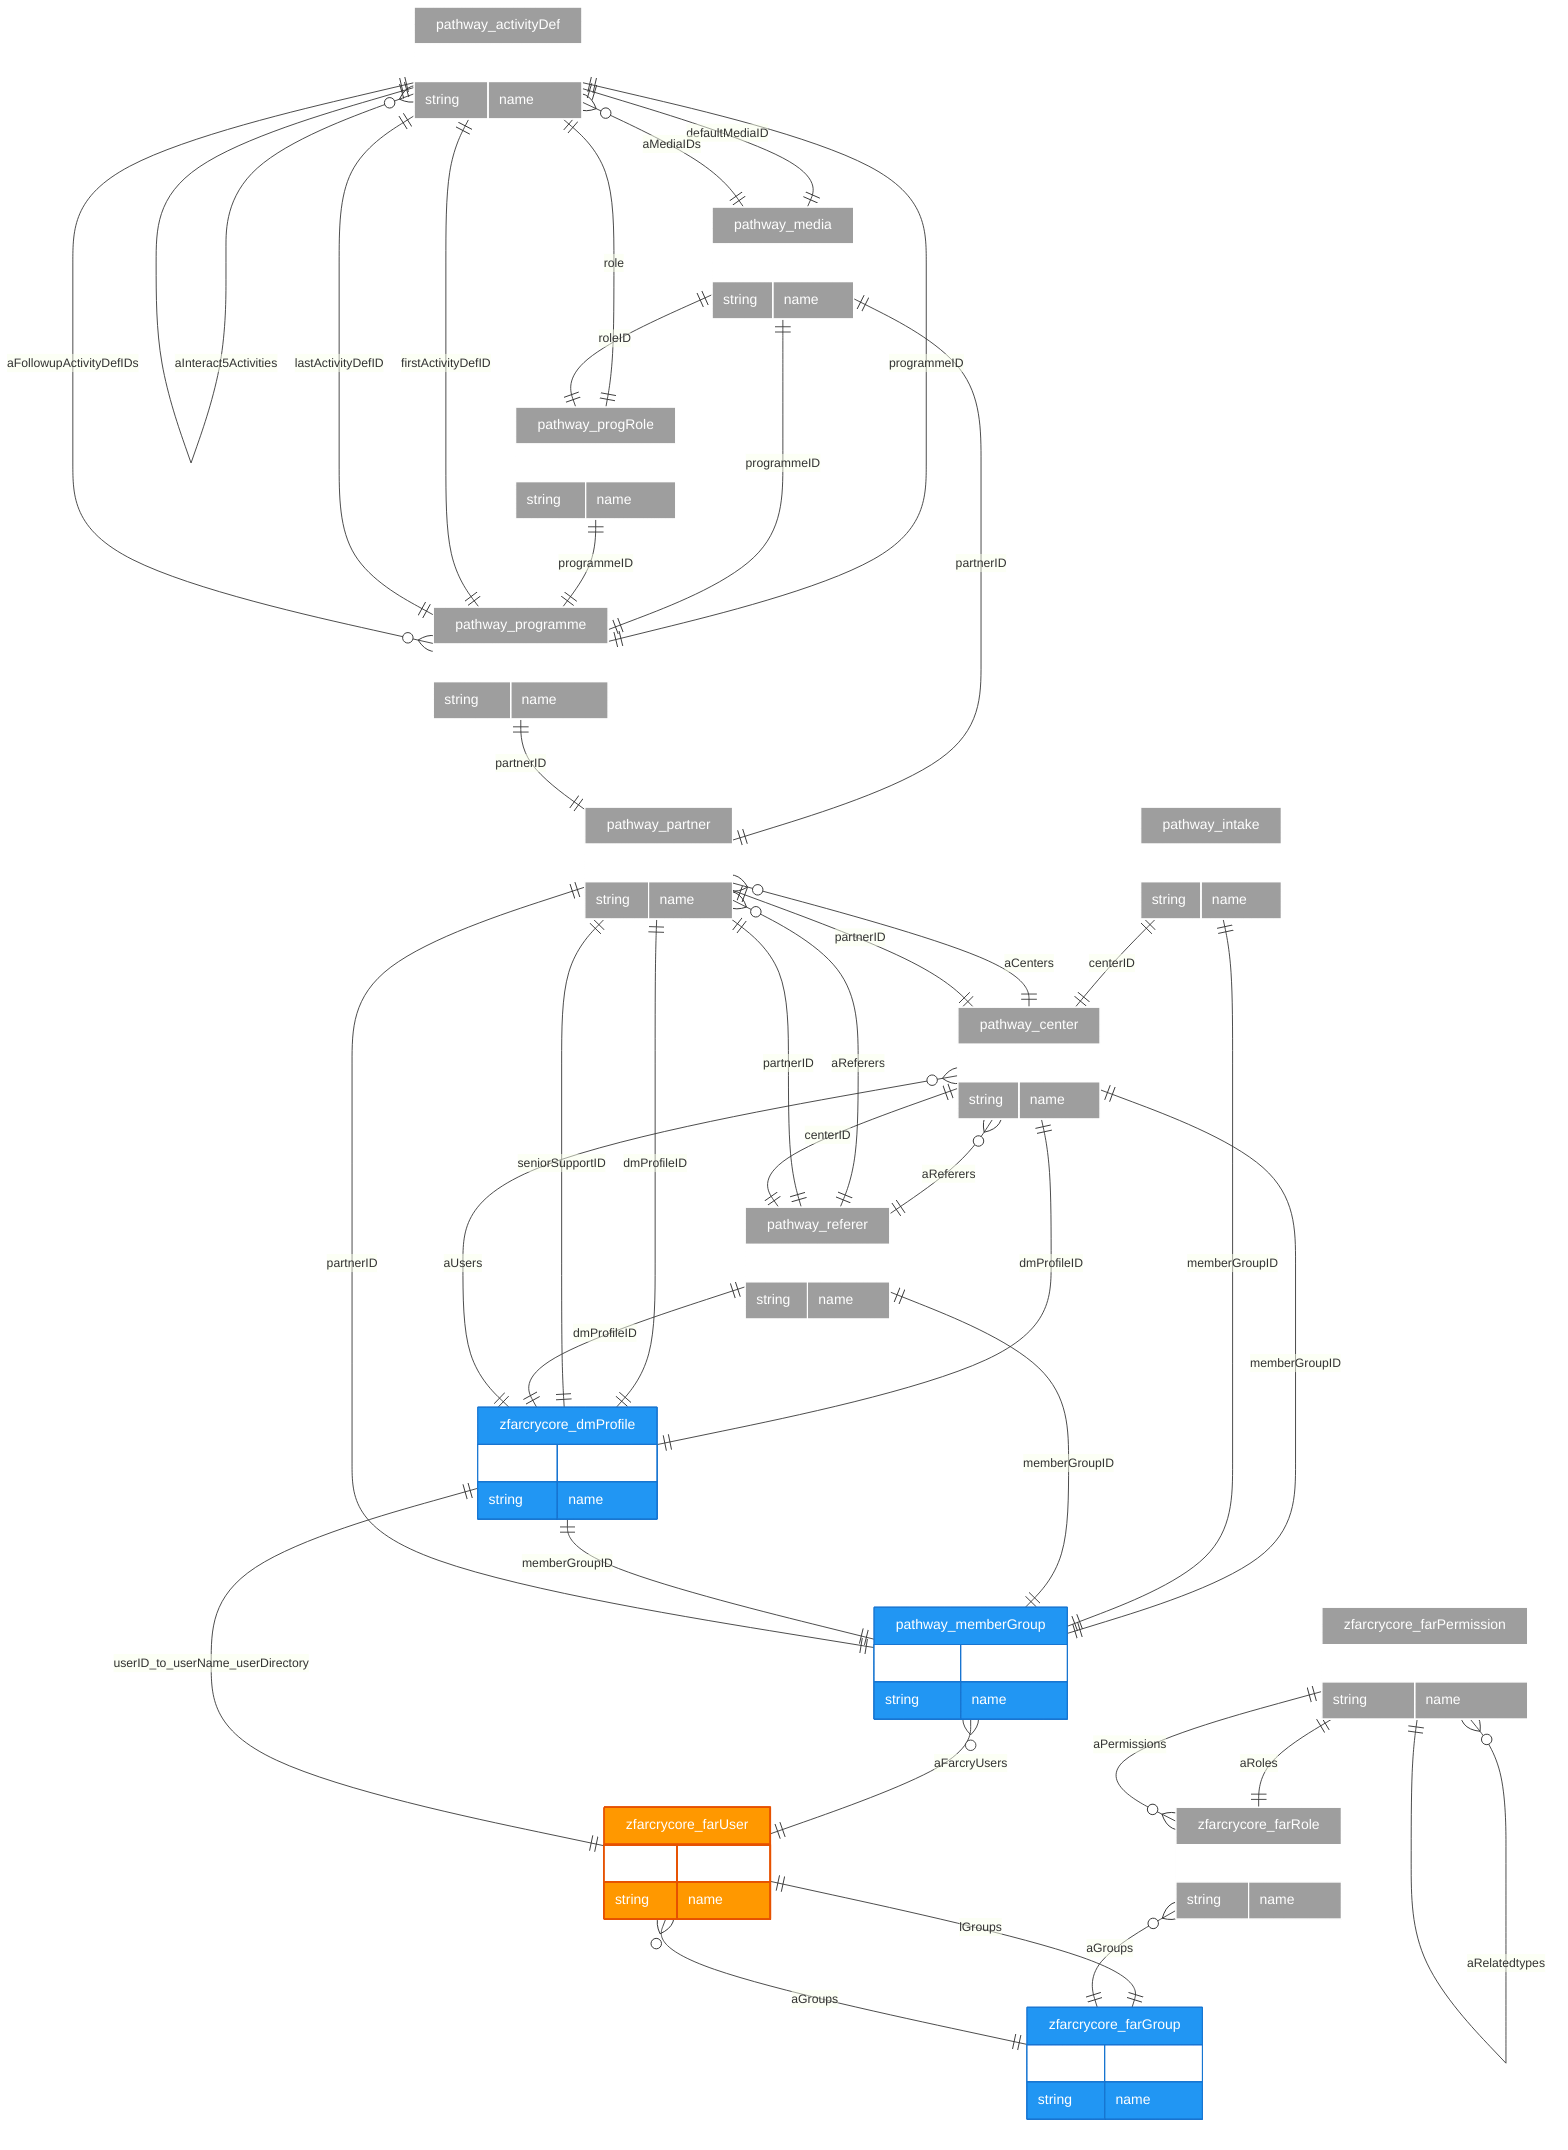 erDiagram
    "pathway_activityDef" {
        UUID ObjectID
        string name
    }

    "pathway_center" {
        UUID ObjectID
        string name
    }

    "pathway_intake" {
        UUID ObjectID
        string name
    }

    "pathway_media" {
        UUID ObjectID
        string name
    }

    "pathway_memberGroup" {
        UUID ObjectID
        string name
    }

    "pathway_partner" {
        UUID ObjectID
        string name
    }

    "pathway_programme" {
        UUID ObjectID
        string name
    }

    "pathway_progRole" {
        UUID ObjectID
        string name
    }

    "pathway_referer" {
        UUID ObjectID
        string name
    }

    "zfarcrycore_dmProfile" {
        UUID ObjectID
        string name
    }

    "zfarcrycore_farGroup" {
        UUID ObjectID
        string name
    }

    "zfarcrycore_farPermission" {
        UUID ObjectID
        string name
    }

    "zfarcrycore_farRole" {
        UUID ObjectID
        string name
    }

    "zfarcrycore_farUser" {
        UUID ObjectID
        string name
    }

    %% Direct FK Relationships
    "pathway_activityDef" ||--|| "pathway_programme" : programmeID
    "pathway_activityDef" ||--|| "pathway_progRole" : role
    "pathway_activityDef" ||--|| "pathway_media" : defaultMediaID
    "pathway_center" ||--|| "zfarcrycore_dmProfile" : dmProfileID
    "pathway_center" ||--|| "pathway_partner" : partnerID
    "pathway_center" ||--|| "pathway_memberGroup" : memberGroupID
    "pathway_intake" ||--|| "pathway_memberGroup" : memberGroupID
    "pathway_intake" ||--|| "pathway_center" : centerID
    "pathway_media" ||--|| "pathway_partner" : partnerID
    "pathway_media" ||--|| "pathway_programme" : programmeID
    "pathway_media" ||--|| "pathway_progRole" : roleID
    "pathway_memberGroup" ||--|| "pathway_partner" : partnerID
    "pathway_partner" ||--|| "zfarcrycore_dmProfile" : dmProfileID
    "pathway_partner" ||--|| "zfarcrycore_dmProfile" : seniorSupportID
    "pathway_programme" ||--|| "pathway_partner" : partnerID
    "pathway_programme" ||--|| "pathway_activityDef" : firstActivityDefID
    "pathway_programme" ||--|| "pathway_activityDef" : lastActivityDefID
    "pathway_progRole" ||--|| "pathway_programme" : programmeID
    "pathway_referer" ||--|| "zfarcrycore_dmProfile" : dmProfileID
    "pathway_referer" ||--|| "pathway_partner" : partnerID
    "pathway_referer" ||--|| "pathway_memberGroup" : memberGroupID
    "pathway_referer" ||--|| "pathway_center" : centerID
    "zfarcrycore_dmProfile" ||--|| "pathway_memberGroup" : memberGroupID
    "zfarcrycore_farPermission" ||--|| "zfarcrycore_farRole" : aRoles
    "zfarcrycore_farUser" ||--|| "zfarcrycore_farGroup" : lGroups
    %% End Direct FK Relationships

    %% Special Joins
    "zfarcrycore_farUser" ||--|| "zfarcrycore_dmProfile" : userID_to_userName_userDirectory
    %% End Special Joins

    %% Self-Referencing Relationships for activityDef
    "pathway_activityDef" ||--|| "pathway_activityDef" : onEndID
    "pathway_activityDef" }o--|| "pathway_activityDef" : aCuePointActivities
    "pathway_activityDef" }o--|| "pathway_activityDef" : aInteract1Activities
    "pathway_activityDef" }o--|| "pathway_activityDef" : aInteract2Activities
    "pathway_activityDef" }o--|| "pathway_activityDef" : aInteract3Activities
    "pathway_activityDef" }o--|| "pathway_activityDef" : aInteract4Activities
    "pathway_activityDef" }o--|| "pathway_activityDef" : aInteract5Activities
    %% End Self-Referencing Relationships for activityDef

    %% Self-Referencing Relationships for farPermission
    "zfarcrycore_farPermission" }o--|| "zfarcrycore_farPermission" : aRelatedtypes
    %% End Self-Referencing Relationships for farPermission

    %% Join Table Relationships
    "pathway_activityDef" }o--|| "pathway_media" : aMediaIDs
    "pathway_center" }o--|| "zfarcrycore_dmProfile" : aUsers
    "pathway_center" }o--|| "pathway_referer" : aReferers
    "pathway_memberGroup" }o--|| "zfarcrycore_farUser" : aFarcryUsers
    "pathway_partner" }o--|| "pathway_center" : aCenters
    "pathway_partner" }o--|| "pathway_referer" : aReferers
    "pathway_programme" }o--|| "pathway_activityDef" : aFollowupActivityDefIDs
    "zfarcrycore_farRole" }o--|| "zfarcrycore_farGroup" : aGroups
    "zfarcrycore_farRole" }o--|| "zfarcrycore_farPermission" : aPermissions
    "zfarcrycore_farUser" }o--|| "zfarcrycore_farGroup" : aGroups
    %% End Join Table Relationships


    %% Entity Styling
    style pathway_activityDef fill:#9e9e9e,stroke:#fff,stroke-width:1px,color:#fff
    style pathway_center fill:#9e9e9e,stroke:#fff,stroke-width:1px,color:#fff
    style pathway_intake fill:#9e9e9e,stroke:#fff,stroke-width:1px,color:#fff
    style pathway_media fill:#9e9e9e,stroke:#fff,stroke-width:1px,color:#fff
    style pathway_memberGroup fill:#2196f3,stroke:#1976d2,stroke-width:1px,color:#fff
    style pathway_partner fill:#9e9e9e,stroke:#fff,stroke-width:1px,color:#fff
    style pathway_programme fill:#9e9e9e,stroke:#fff,stroke-width:1px,color:#fff
    style pathway_progRole fill:#9e9e9e,stroke:#fff,stroke-width:1px,color:#fff
    style pathway_referer fill:#9e9e9e,stroke:#fff,stroke-width:1px,color:#fff
    style zfarcrycore_dmProfile fill:#2196f3,stroke:#1976d2,stroke-width:1px,color:#fff
    style zfarcrycore_farGroup fill:#2196f3,stroke:#1976d2,stroke-width:1px,color:#fff
    style zfarcrycore_farPermission fill:#9e9e9e,stroke:#fff,stroke-width:1px,color:#fff
    style zfarcrycore_farRole fill:#9e9e9e,stroke:#fff,stroke-width:1px,color:#fff
    style zfarcrycore_farUser fill:#ff9800,stroke:#e65100,stroke-width:2px,color:#fff